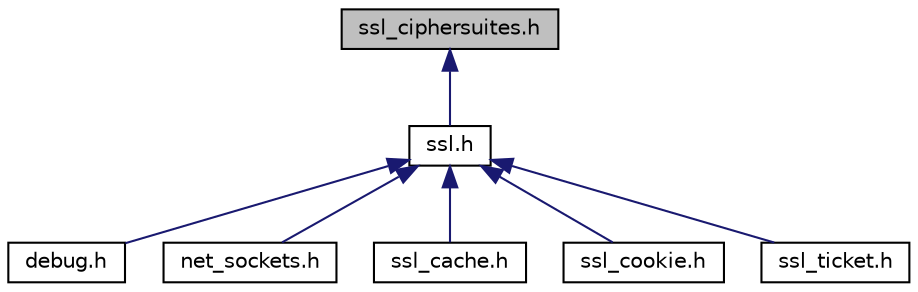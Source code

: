 digraph "ssl_ciphersuites.h"
{
 // LATEX_PDF_SIZE
  edge [fontname="Helvetica",fontsize="10",labelfontname="Helvetica",labelfontsize="10"];
  node [fontname="Helvetica",fontsize="10",shape=record];
  Node1 [label="ssl_ciphersuites.h",height=0.2,width=0.4,color="black", fillcolor="grey75", style="filled", fontcolor="black",tooltip="SSL Ciphersuites for Mbed TLS."];
  Node1 -> Node2 [dir="back",color="midnightblue",fontsize="10",style="solid",fontname="Helvetica"];
  Node2 [label="ssl.h",height=0.2,width=0.4,color="black", fillcolor="white", style="filled",URL="$ssl_8h.html",tooltip="SSL/TLS functions."];
  Node2 -> Node3 [dir="back",color="midnightblue",fontsize="10",style="solid",fontname="Helvetica"];
  Node3 [label="debug.h",height=0.2,width=0.4,color="black", fillcolor="white", style="filled",URL="$debug_8h.html",tooltip="Functions for controlling and providing debug output from the library."];
  Node2 -> Node4 [dir="back",color="midnightblue",fontsize="10",style="solid",fontname="Helvetica"];
  Node4 [label="net_sockets.h",height=0.2,width=0.4,color="black", fillcolor="white", style="filled",URL="$net__sockets_8h.html",tooltip="Network sockets abstraction layer to integrate Mbed TLS into a BSD-style sockets API."];
  Node2 -> Node5 [dir="back",color="midnightblue",fontsize="10",style="solid",fontname="Helvetica"];
  Node5 [label="ssl_cache.h",height=0.2,width=0.4,color="black", fillcolor="white", style="filled",URL="$ssl__cache_8h.html",tooltip="SSL session cache implementation."];
  Node2 -> Node6 [dir="back",color="midnightblue",fontsize="10",style="solid",fontname="Helvetica"];
  Node6 [label="ssl_cookie.h",height=0.2,width=0.4,color="black", fillcolor="white", style="filled",URL="$ssl__cookie_8h.html",tooltip="DTLS cookie callbacks implementation."];
  Node2 -> Node7 [dir="back",color="midnightblue",fontsize="10",style="solid",fontname="Helvetica"];
  Node7 [label="ssl_ticket.h",height=0.2,width=0.4,color="black", fillcolor="white", style="filled",URL="$ssl__ticket_8h.html",tooltip="TLS server ticket callbacks implementation."];
}
